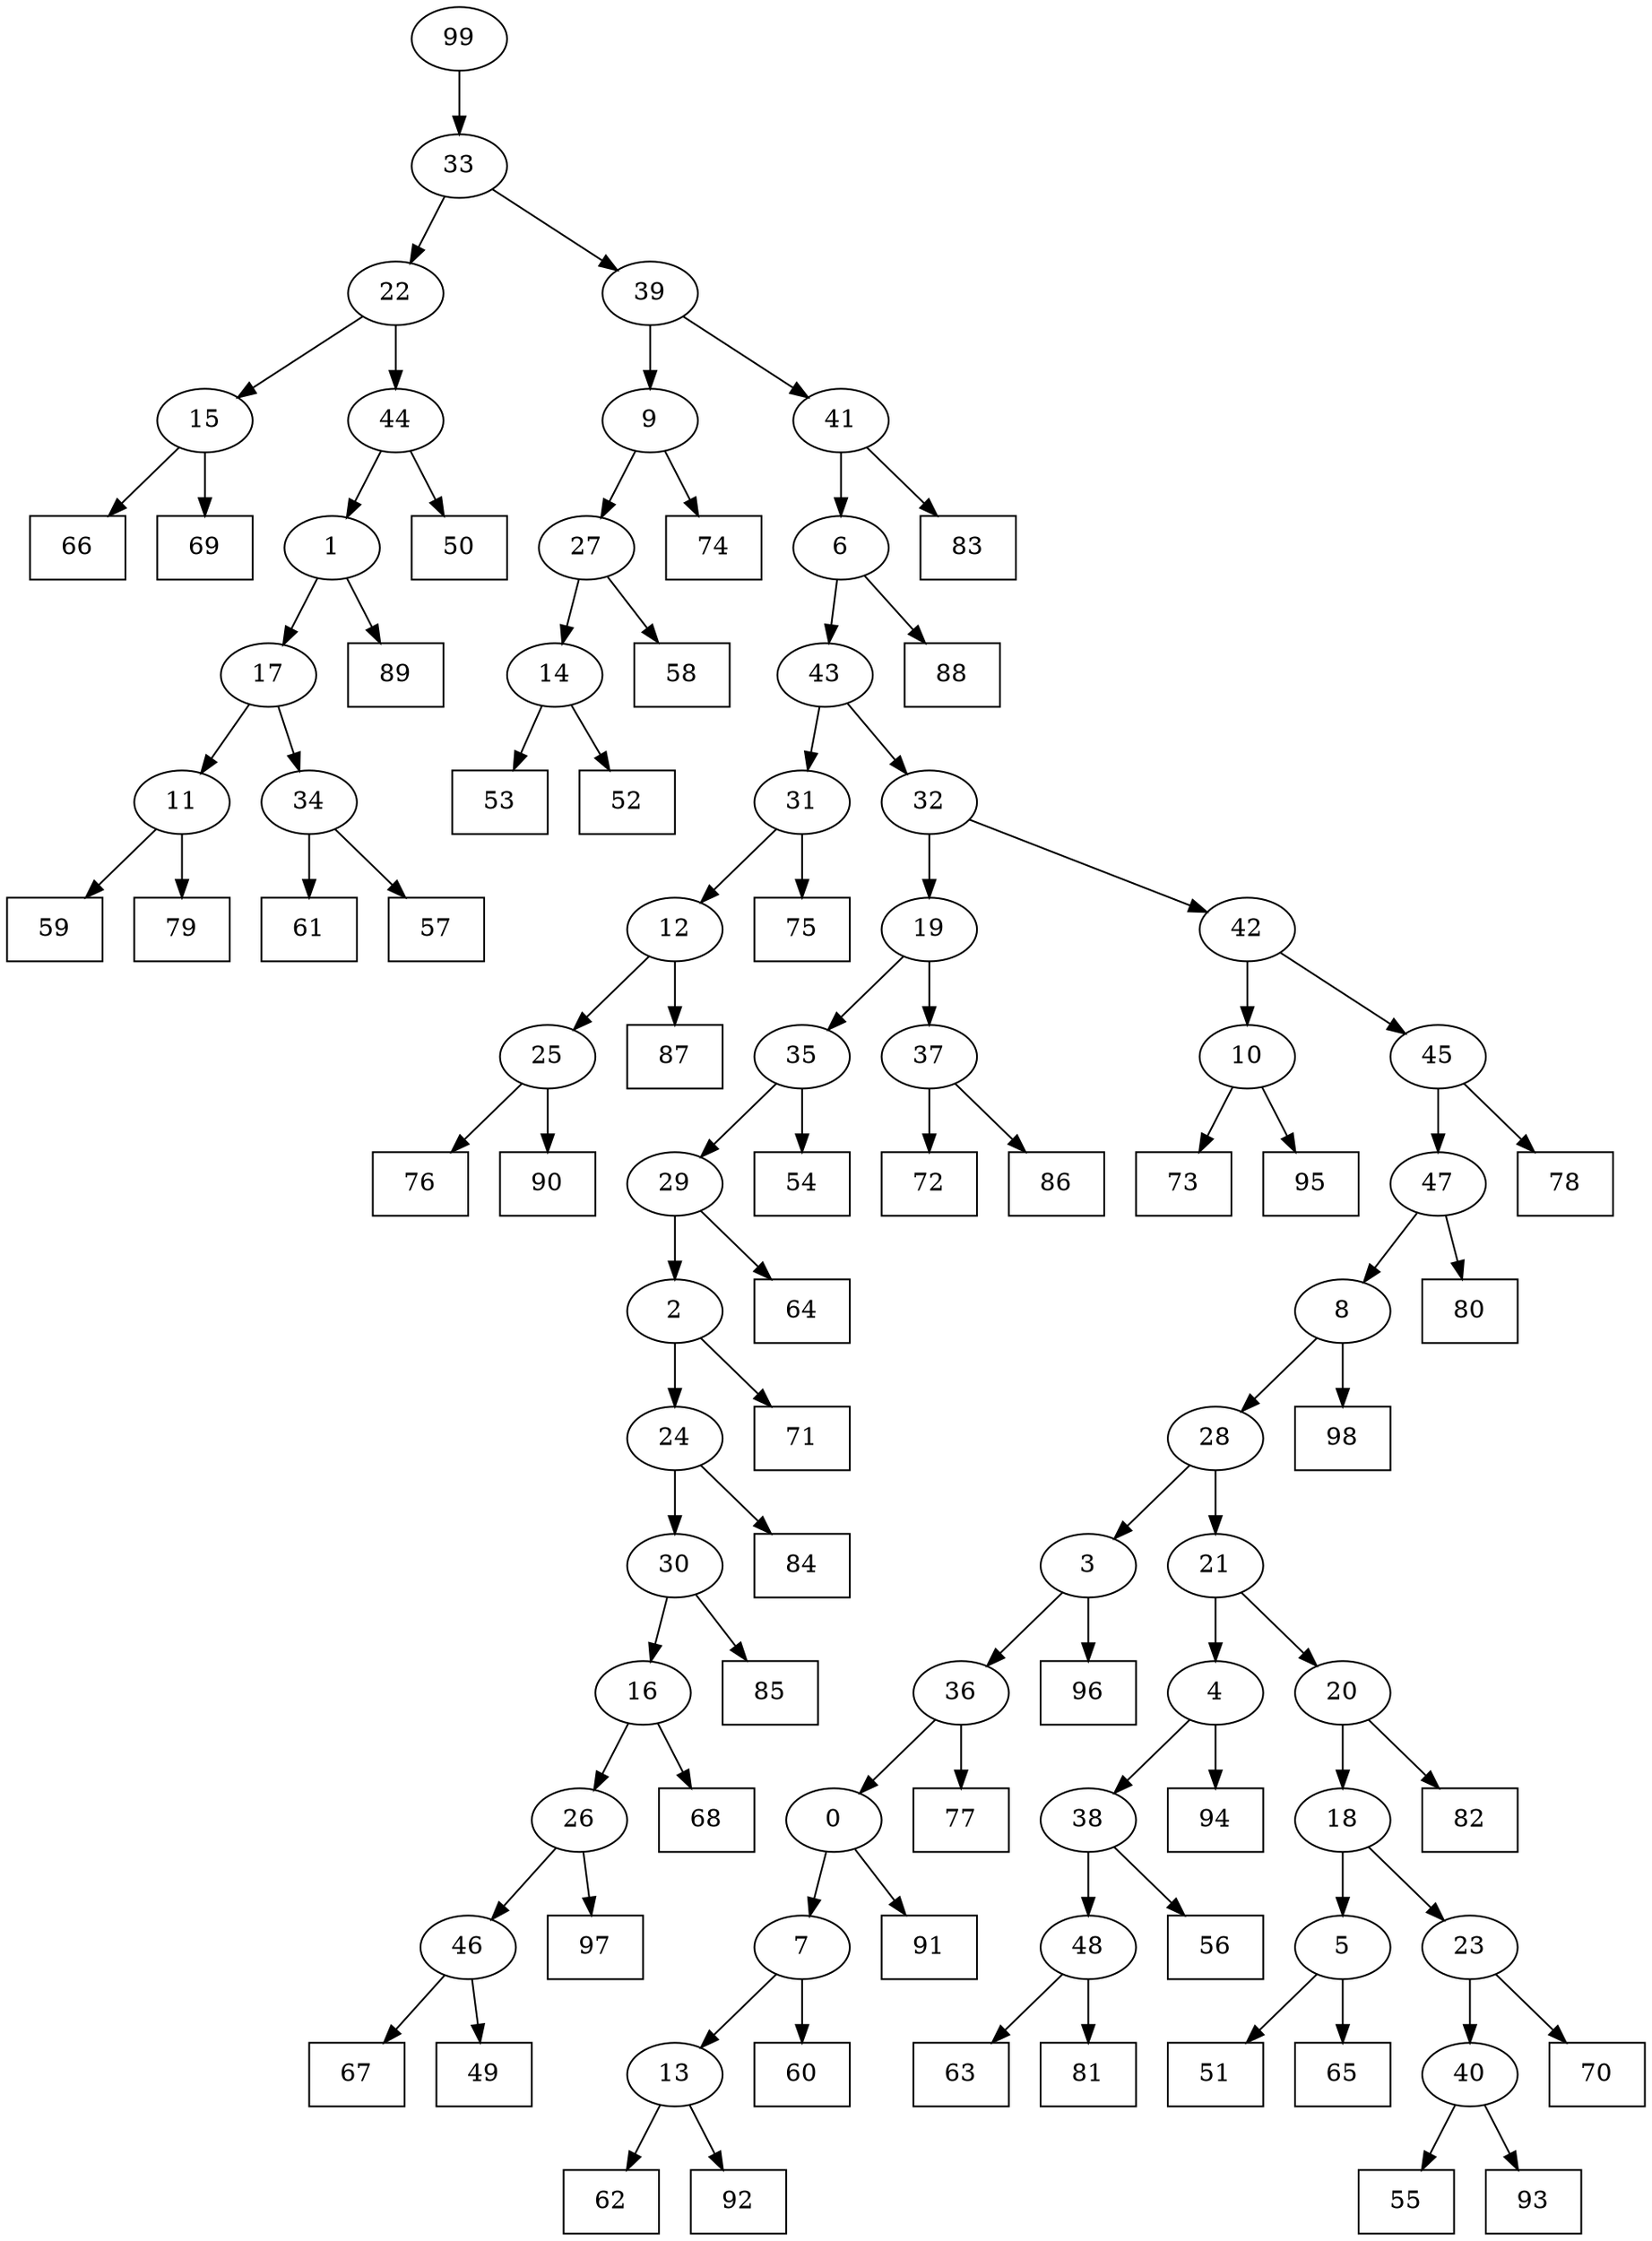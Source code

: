 digraph G {
0[label="0"];
1[label="1"];
2[label="2"];
3[label="3"];
4[label="4"];
5[label="5"];
6[label="6"];
7[label="7"];
8[label="8"];
9[label="9"];
10[label="10"];
11[label="11"];
12[label="12"];
13[label="13"];
14[label="14"];
15[label="15"];
16[label="16"];
17[label="17"];
18[label="18"];
19[label="19"];
20[label="20"];
21[label="21"];
22[label="22"];
23[label="23"];
24[label="24"];
25[label="25"];
26[label="26"];
27[label="27"];
28[label="28"];
29[label="29"];
30[label="30"];
31[label="31"];
32[label="32"];
33[label="33"];
34[label="34"];
35[label="35"];
36[label="36"];
37[label="37"];
38[label="38"];
39[label="39"];
40[label="40"];
41[label="41"];
42[label="42"];
43[label="43"];
44[label="44"];
45[label="45"];
46[label="46"];
47[label="47"];
48[label="48"];
49[shape=box,label="77"];
50[shape=box,label="62"];
51[shape=box,label="60"];
52[shape=box,label="75"];
53[shape=box,label="97"];
54[shape=box,label="55"];
55[shape=box,label="73"];
56[shape=box,label="93"];
57[shape=box,label="71"];
58[shape=box,label="96"];
59[shape=box,label="67"];
60[shape=box,label="54"];
61[shape=box,label="76"];
62[shape=box,label="80"];
63[shape=box,label="72"];
64[shape=box,label="53"];
65[shape=box,label="68"];
66[shape=box,label="61"];
67[shape=box,label="50"];
68[shape=box,label="51"];
69[shape=box,label="94"];
70[shape=box,label="57"];
71[shape=box,label="63"];
72[shape=box,label="91"];
73[shape=box,label="66"];
74[shape=box,label="92"];
75[shape=box,label="81"];
76[shape=box,label="95"];
77[shape=box,label="59"];
78[shape=box,label="74"];
79[shape=box,label="58"];
80[shape=box,label="82"];
81[shape=box,label="98"];
82[shape=box,label="87"];
83[shape=box,label="69"];
84[shape=box,label="88"];
85[shape=box,label="70"];
86[shape=box,label="64"];
87[shape=box,label="56"];
88[shape=box,label="83"];
89[shape=box,label="84"];
90[shape=box,label="85"];
91[shape=box,label="79"];
92[shape=box,label="89"];
93[shape=box,label="52"];
94[shape=box,label="86"];
95[shape=box,label="65"];
96[shape=box,label="90"];
97[shape=box,label="49"];
98[shape=box,label="78"];
99[label="99"];
7->51 ;
34->66 ;
14->64 ;
10->55 ;
5->68 ;
18->23 ;
24->30 ;
1->17 ;
8->81 ;
1->92 ;
19->35 ;
33->39 ;
36->0 ;
0->72 ;
37->63 ;
23->85 ;
34->70 ;
45->98 ;
39->41 ;
41->6 ;
11->77 ;
24->89 ;
48->75 ;
38->87 ;
19->37 ;
5->95 ;
17->34 ;
99->33 ;
46->59 ;
42->10 ;
10->76 ;
30->90 ;
31->52 ;
46->97 ;
27->14 ;
15->83 ;
21->20 ;
2->24 ;
40->54 ;
13->50 ;
9->78 ;
15->73 ;
12->82 ;
33->22 ;
43->32 ;
12->25 ;
26->46 ;
22->15 ;
39->9 ;
3->36 ;
36->49 ;
6->43 ;
26->53 ;
4->69 ;
35->29 ;
25->96 ;
20->18 ;
18->5 ;
47->8 ;
8->28 ;
48->71 ;
13->74 ;
44->1 ;
22->44 ;
44->67 ;
28->21 ;
21->4 ;
6->84 ;
43->31 ;
31->12 ;
32->19 ;
20->80 ;
16->65 ;
47->62 ;
42->45 ;
45->47 ;
37->94 ;
0->7 ;
7->13 ;
25->61 ;
17->11 ;
11->91 ;
41->88 ;
23->40 ;
40->56 ;
35->60 ;
9->27 ;
27->79 ;
30->16 ;
16->26 ;
29->86 ;
4->38 ;
38->48 ;
14->93 ;
28->3 ;
3->58 ;
32->42 ;
29->2 ;
2->57 ;
}

